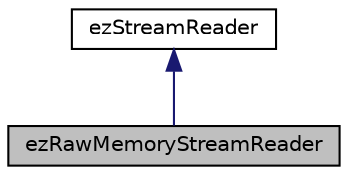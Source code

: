 digraph "ezRawMemoryStreamReader"
{
 // LATEX_PDF_SIZE
  edge [fontname="Helvetica",fontsize="10",labelfontname="Helvetica",labelfontsize="10"];
  node [fontname="Helvetica",fontsize="10",shape=record];
  Node1 [label="ezRawMemoryStreamReader",height=0.2,width=0.4,color="black", fillcolor="grey75", style="filled", fontcolor="black",tooltip="Maps a raw chunk of memory to the ezStreamReader interface."];
  Node2 -> Node1 [dir="back",color="midnightblue",fontsize="10",style="solid",fontname="Helvetica"];
  Node2 [label="ezStreamReader",height=0.2,width=0.4,color="black", fillcolor="white", style="filled",URL="$d2/d19/classez_stream_reader.htm",tooltip="Interface for binary in (read) streams."];
}
